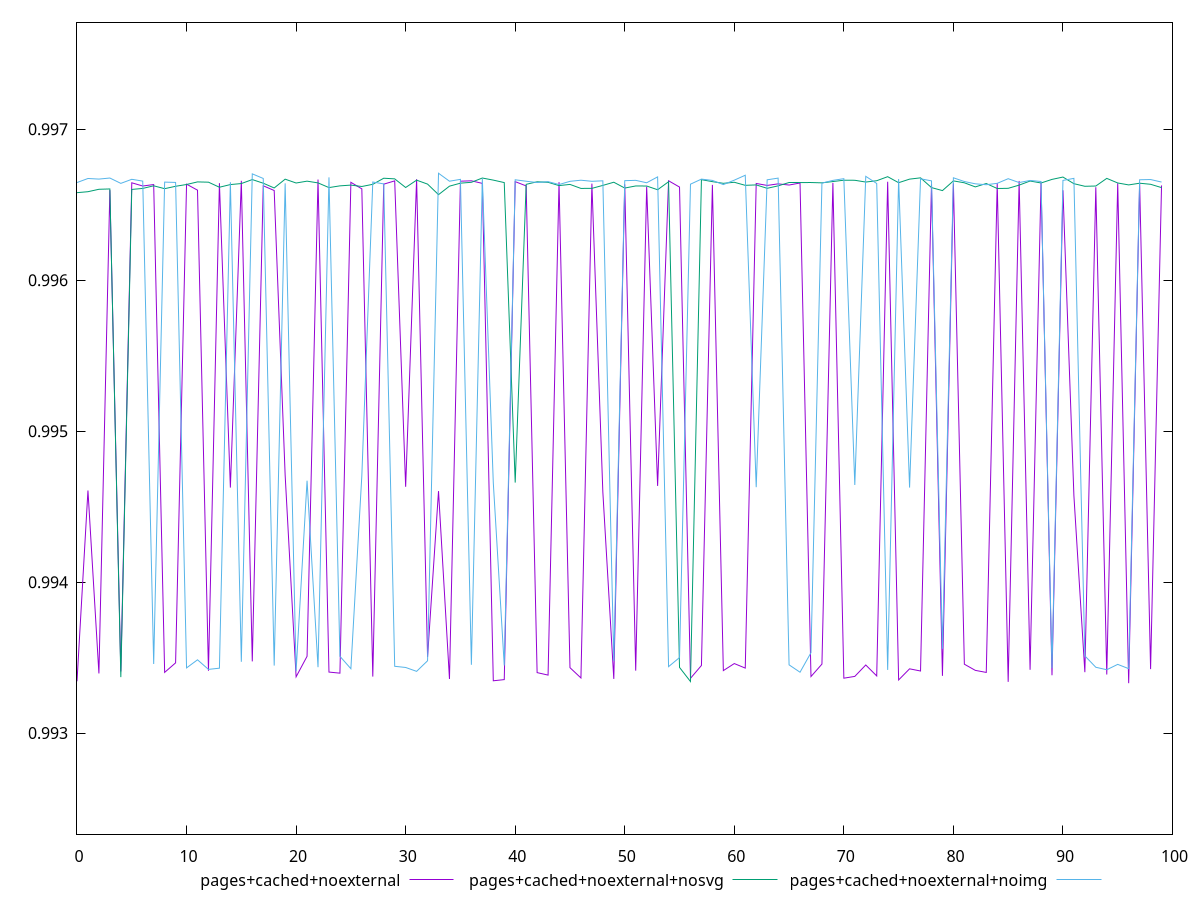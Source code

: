 $_pagesCachedNoexternal <<EOF
0.9933436033059246
0.9946075219089702
0.9933954418068642
0.9965971013603647
0.9934086625455936
0.9966459487526085
0.9966245864368577
0.9966342740325047
0.9934023555654043
0.9934655254787883
0.9966367965716911
0.9965970684701086
0.9934128164865628
0.9966434485854521
0.9946266396140586
0.9966588749513081
0.9934752067819315
0.9966260967629417
0.9965948445517981
0.9947096654442233
0.9933729915311511
0.9935089528823743
0.9966675902664854
0.9934044345994555
0.9933972880862354
0.9966491696210693
0.9966057128205029
0.9933746117772567
0.9966368726613644
0.9966585568917743
0.9946319579348762
0.9966695571280035
0.9935043304701989
0.9946033323337382
0.993358533894646
0.9966565095314839
0.9966590675072364
0.9966419982136245
0.993346718993456
0.993354501970062
0.9966534930962256
0.996625279548081
0.9934009064833298
0.9933844359048754
0.9966501386933395
0.9934336016418999
0.9933654420275266
0.9966405148012871
0.9945970979181042
0.9933590963524013
0.9966356398541625
0.9934137599482227
0.9966205237669645
0.9946377363929533
0.9966593217119397
0.9966176103232368
0.993362974279247
0.9934480215259252
0.99663219625213
0.9934141872444952
0.993460837642243
0.9934308594543585
0.9966414900412157
0.9966284212226499
0.9966389081377058
0.996631057972123
0.9966446207079002
0.9933748192546494
0.9934573630984975
0.9966455213029202
0.9933639766586118
0.9933758239105146
0.993451389212415
0.993378966963397
0.996652858374609
0.9933522791669138
0.9934259504693917
0.9934115255578713
0.996637403080223
0.9933794532002436
0.9966420546737655
0.9934566069446082
0.9934157511940007
0.9934021117197029
0.9966434681232716
0.9933395570548238
0.996658279923996
0.9934196436724319
0.9966470226260853
0.9933832522214572
0.996596191311182
0.9945732074104974
0.9934038862790406
0.996616721740887
0.9933880477789521
0.9966433161602675
0.9933308234388318
0.9966469119961587
0.9934239815880244
0.9966283863752687
EOF
$_pagesCachedNoexternalNosvg <<EOF
0.9965805085014241
0.996586896482738
0.9966029258584299
0.9966050955853143
0.9933711608045046
0.9966018942819715
0.9966086227922117
0.9966259856301947
0.9966069273530851
0.9966227899678717
0.9966346264009678
0.9966517945317193
0.9966499609369972
0.9966164990228337
0.9966341696218701
0.9966408254234855
0.9966671993841569
0.9966431772182749
0.9966116752129193
0.9966698873740591
0.9966445230424275
0.9966567400675093
0.9966451849567243
0.9966141095907214
0.9966256217062551
0.9966305681860588
0.9966214007152601
0.996635831210909
0.9966761661344941
0.9966719675908409
0.9966146819432523
0.9966633632933128
0.9966372226577007
0.9965673953036758
0.996623549845888
0.9966434312184318
0.9966491761255911
0.9966775023016646
0.9966636777772011
0.9966473306404895
0.9946596945652908
0.9966356529014655
0.996652563729975
0.9966491262573549
0.996627412720448
0.9966351375049574
0.9966086490393189
0.9966089902382436
0.9966286346571326
0.9966496509308259
0.9966110915595363
0.9966248458208133
0.9966245646392251
0.9965999202907819
0.9966528204618375
0.9934353088511145
0.9933419051003592
0.9966666335173637
0.9966535212559022
0.9966424216478149
0.9966493734250469
0.9966291682002586
0.9966318349928609
0.9966093292252245
0.9966255345345982
0.9966478707004565
0.9966475887493502
0.9966476408031633
0.9966455668705139
0.9966542425179643
0.9966630271715176
0.9966625732057928
0.9966508388130207
0.9966596451264729
0.9966863746249512
0.9966465518881681
0.9966701916973181
0.9966786743579068
0.9966141860541091
0.9965942390416633
0.9966585136166622
0.9966459205464924
0.9966187060799991
0.9966411403686735
0.9966080475059458
0.9966093139166674
0.9966304615146568
0.9966576285509935
0.9966447031793523
0.9966683848854868
0.9966839588658934
0.9966399760502118
0.9966227986902776
0.9966244905265065
0.99667521333736
0.9966447422442613
0.9966318981064559
0.9966430903774005
0.9966360149494098
0.996614022202452
EOF
$_pagesCachedNoexternalNoimg <<EOF
0.9966475171743949
0.9966744069688331
0.9966704560751745
0.9966775109208259
0.9966420503307023
0.996669020697077
0.9966570690753773
0.993457992304813
0.996650488766516
0.9966483174491163
0.9934320669933503
0.9934856859669869
0.9934222749481685
0.9934301889221524
0.9966498937346375
0.9934724558276908
0.9967051298193256
0.9966746657122408
0.9934471778812937
0.9966421523916049
0.9934105282203629
0.9946723189004134
0.9934367140383444
0.9966819626913204
0.9935089476606134
0.9934266748644625
0.9947054630871295
0.9966510295392095
0.9966384963332394
0.9934427797082783
0.9934349509419951
0.9934092053095591
0.993479315535458
0.996709189740467
0.996656364493491
0.9966687184547243
0.993452790232465
0.9966735702646616
0.9946590530849617
0.9934484849286015
0.9966659368866662
0.9966563125384673
0.9966475757358049
0.9966535494154063
0.9966343131858841
0.9966556197485723
0.996662999070185
0.9966558081111827
0.9966589917839603
0.993477352642435
0.9966599393165186
0.9966621137898767
0.9966461049679668
0.9966850077168938
0.9934404286103027
0.993500588194075
0.996636711784577
0.9966703157949529
0.9966617127091115
0.9966339934235713
0.9966633427592488
0.9966959207420958
0.9946292086489925
0.9966657435393294
0.9966770002073768
0.9934523752022022
0.9934034241864531
0.9935328766827174
0.996643848008842
0.9966619656859773
0.9966731691097752
0.9946439541697734
0.9966886698039632
0.9966414357459774
0.9934187561642409
0.9966708132307429
0.994626858937421
0.9966724184671695
0.9966587451337565
0.9935585469474768
0.9966790922608928
0.9966542836676369
0.9966391547681549
0.9966331014524992
0.9966423565066267
0.9966730472466006
0.9966474336688727
0.9966614943161303
0.9966545413861407
0.9934300809654906
0.9966615202643566
0.9966752672339145
0.9935117313110909
0.9934363439033816
0.9934199626276379
0.993455471723473
0.9934271323020771
0.9966659055627922
0.9966674995674875
0.9966506870933522
EOF
set key outside below
set terminal pngcairo
set output "report_00005_2020-11-02T22-26-11.212Z/interactive/interactive_pages+cached+noexternal_pages+cached+noexternal+nosvg_pages+cached+noexternal+noimg.png"
set yrange [0.9923308234388318:0.997709189740467]
plot $_pagesCachedNoexternal title "pages+cached+noexternal" with line ,$_pagesCachedNoexternalNosvg title "pages+cached+noexternal+nosvg" with line ,$_pagesCachedNoexternalNoimg title "pages+cached+noexternal+noimg" with line ,